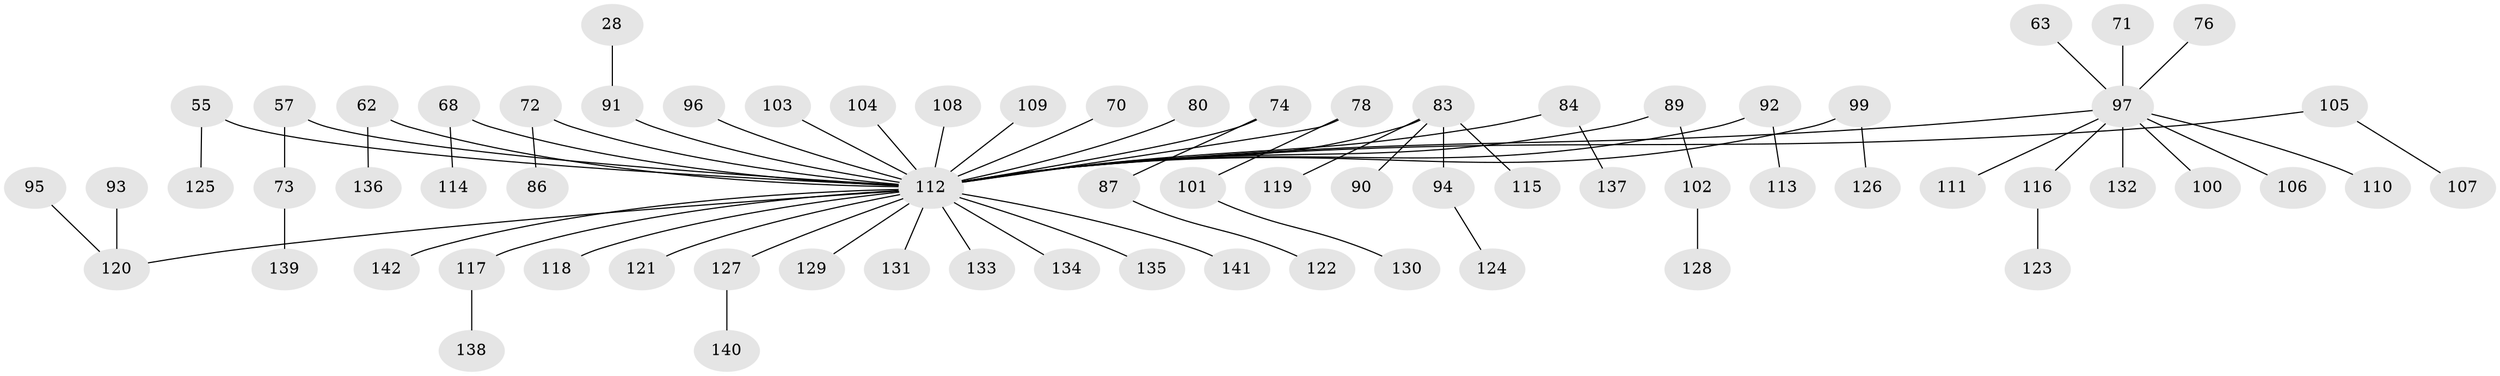 // original degree distribution, {3: 0.1267605633802817, 6: 0.035211267605633804, 5: 0.028169014084507043, 7: 0.007042253521126761, 2: 0.31690140845070425, 1: 0.45774647887323944, 4: 0.028169014084507043}
// Generated by graph-tools (version 1.1) at 2025/53/03/09/25 04:53:23]
// undirected, 71 vertices, 70 edges
graph export_dot {
graph [start="1"]
  node [color=gray90,style=filled];
  28;
  55;
  57;
  62;
  63;
  68;
  70;
  71;
  72;
  73;
  74;
  76;
  78;
  80;
  83 [super="+41"];
  84;
  86;
  87;
  89;
  90;
  91 [super="+19"];
  92;
  93;
  94;
  95;
  96;
  97 [super="+45"];
  99;
  100;
  101;
  102;
  103;
  104;
  105;
  106;
  107;
  108;
  109;
  110;
  111;
  112 [super="+69+75+88+67+77+34+36+44+98+56+30+54+60+61+26+46+66"];
  113;
  114;
  115;
  116;
  117;
  118;
  119;
  120 [super="+48+81"];
  121;
  122;
  123;
  124;
  125;
  126;
  127;
  128;
  129;
  130;
  131;
  132;
  133;
  134;
  135;
  136;
  137;
  138;
  139;
  140;
  141;
  142;
  28 -- 91;
  55 -- 125;
  55 -- 112;
  57 -- 73;
  57 -- 112;
  62 -- 136;
  62 -- 112;
  63 -- 97;
  68 -- 114;
  68 -- 112;
  70 -- 112;
  71 -- 97;
  72 -- 86;
  72 -- 112;
  73 -- 139;
  74 -- 87;
  74 -- 112;
  76 -- 97;
  78 -- 101;
  78 -- 112;
  80 -- 112;
  83 -- 119;
  83 -- 115;
  83 -- 90;
  83 -- 94;
  83 -- 112;
  84 -- 137;
  84 -- 112;
  87 -- 122;
  89 -- 102;
  89 -- 112;
  91 -- 112;
  92 -- 113;
  92 -- 112;
  93 -- 120;
  94 -- 124;
  95 -- 120;
  96 -- 112;
  97 -- 100;
  97 -- 132;
  97 -- 106;
  97 -- 110;
  97 -- 111;
  97 -- 116;
  97 -- 112;
  99 -- 126;
  99 -- 112;
  101 -- 130;
  102 -- 128;
  103 -- 112;
  104 -- 112;
  105 -- 107;
  105 -- 112;
  108 -- 112;
  109 -- 112;
  112 -- 129;
  112 -- 120;
  112 -- 117;
  112 -- 133;
  112 -- 134;
  112 -- 142;
  112 -- 118;
  112 -- 131;
  112 -- 121;
  112 -- 135;
  112 -- 127;
  112 -- 141;
  116 -- 123;
  117 -- 138;
  127 -- 140;
}

